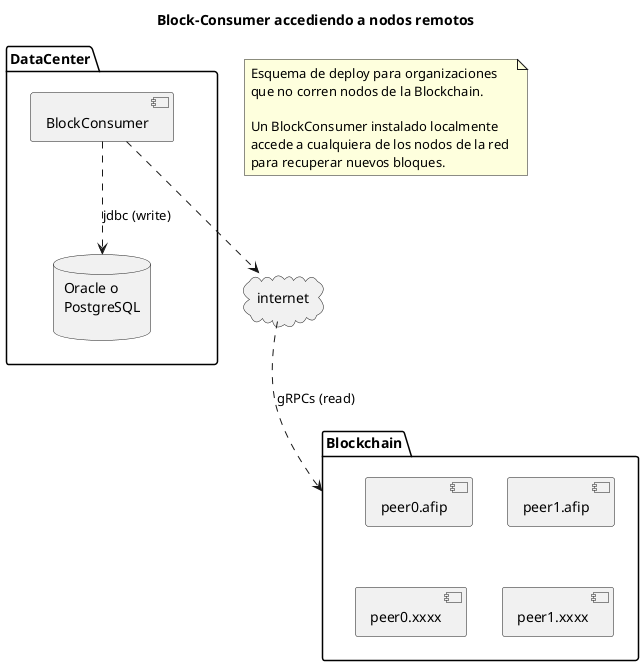 @startuml deploy-accediendo

title Block-Consumer accediendo a nodos remotos

note as N1
Esquema de deploy para organizaciones 
que no corren nodos de la Blockchain.

Un BlockConsumer instalado localmente
accede a cualquiera de los nodos de la red 
para recuperar nuevos bloques.
end note

package Blockchain {
    [peer0.afip]
    [peer1.afip]
    [peer0.xxxx]
    [peer1.xxxx]
} 

package DataCenter {
    component [BlockConsumer] 
    database "Oracle o\nPostgreSQL\n" as db 
} 

cloud internet

BlockConsumer ..> internet 
BlockConsumer ..> db : jdbc (write)
internet ..> Blockchain : gRPCs (read)

Blockchain -[hidden]left- DataCenter

@enduml
